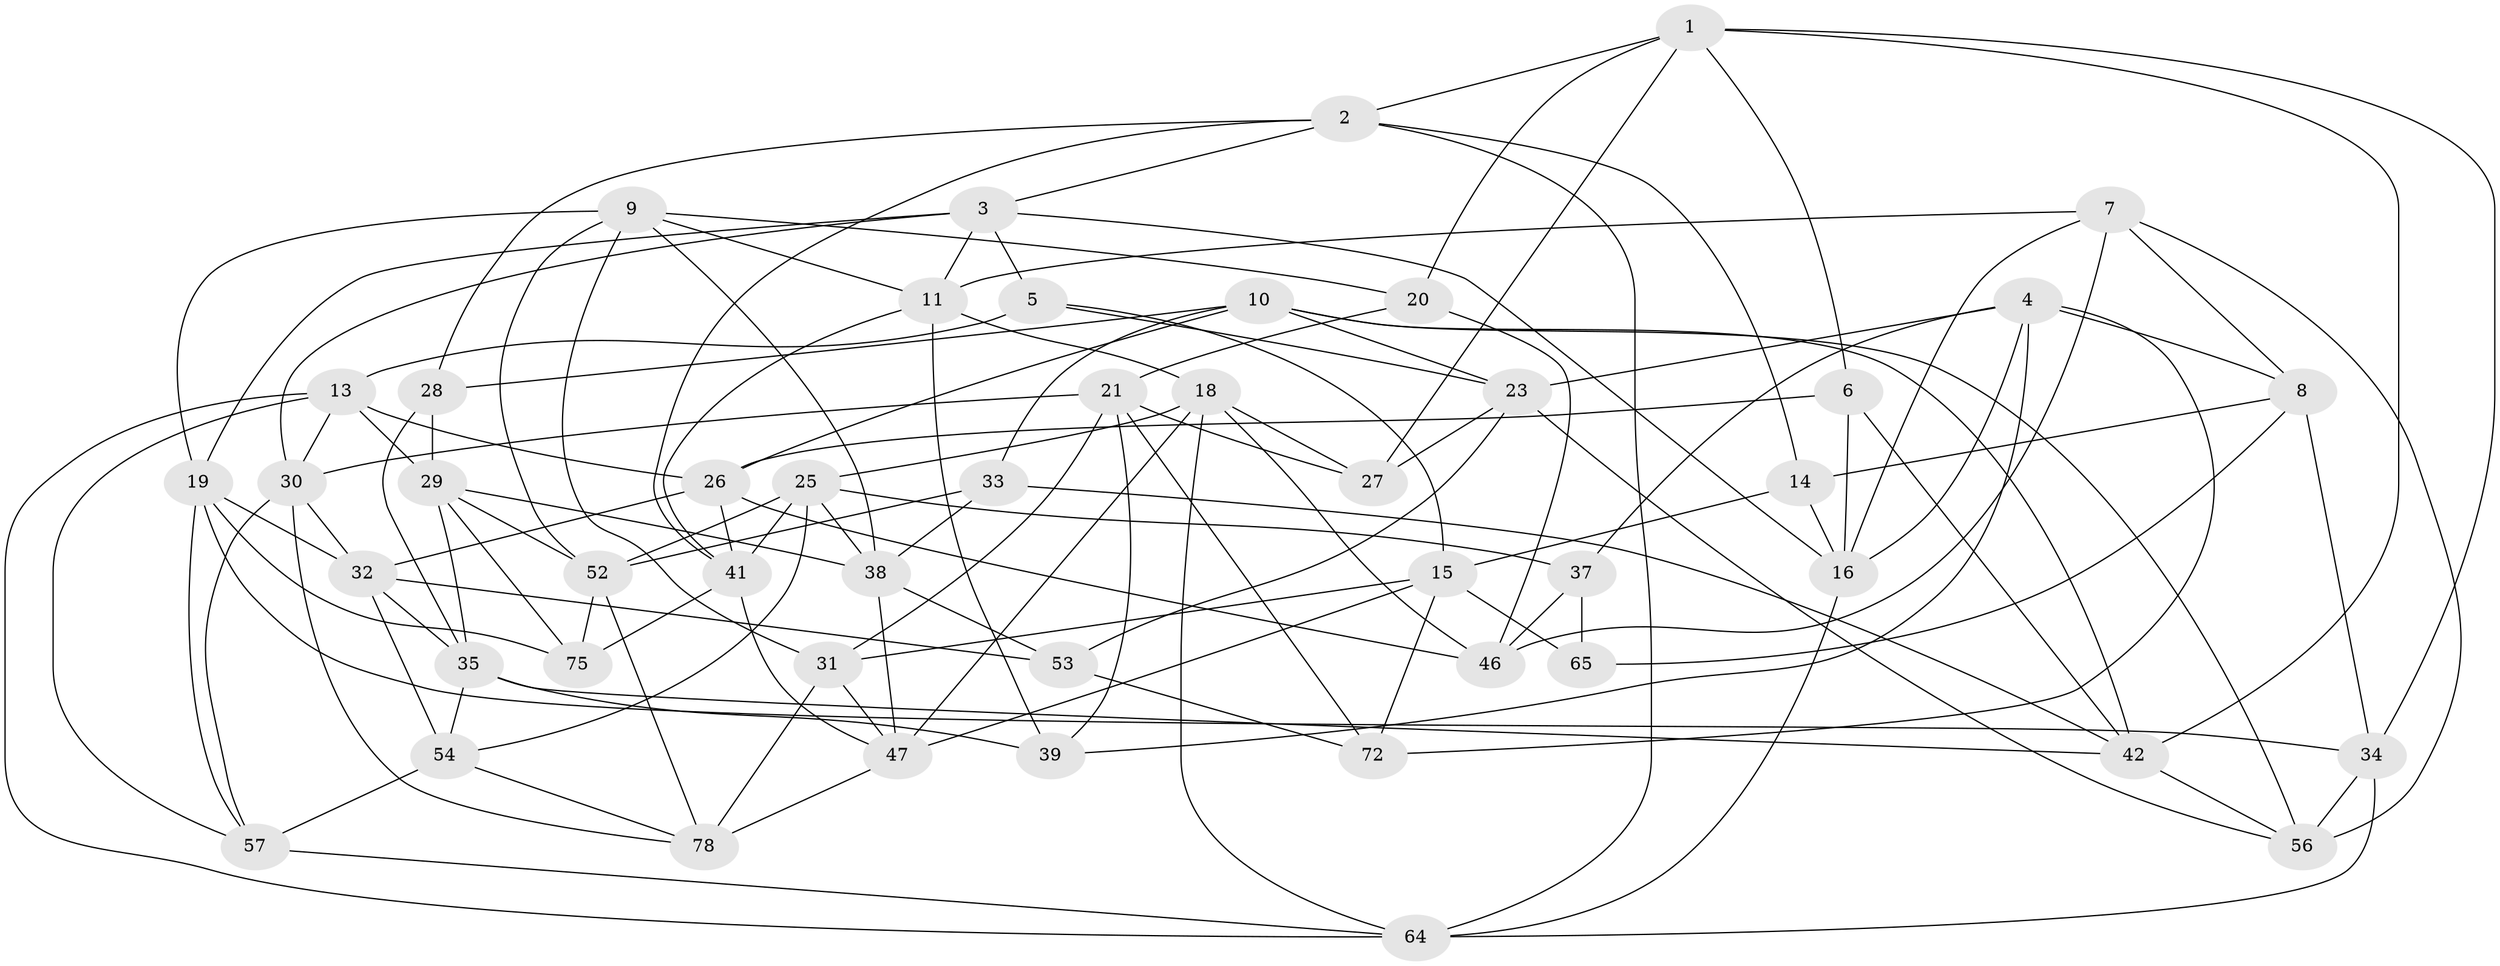 // original degree distribution, {4: 1.0}
// Generated by graph-tools (version 1.1) at 2025/11/02/27/25 16:11:49]
// undirected, 48 vertices, 126 edges
graph export_dot {
graph [start="1"]
  node [color=gray90,style=filled];
  1 [super="+45"];
  2 [super="+22"];
  3 [super="+61"];
  4 [super="+71"];
  5;
  6;
  7 [super="+50"];
  8 [super="+24"];
  9 [super="+17"];
  10 [super="+49"];
  11 [super="+12"];
  13 [super="+36"];
  14;
  15 [super="+48"];
  16 [super="+69"];
  18 [super="+74"];
  19 [super="+76"];
  20;
  21 [super="+67"];
  23 [super="+40"];
  25 [super="+63"];
  26 [super="+70"];
  27;
  28;
  29 [super="+68"];
  30 [super="+73"];
  31 [super="+60"];
  32 [super="+55"];
  33;
  34 [super="+62"];
  35 [super="+79"];
  37;
  38 [super="+51"];
  39;
  41 [super="+44"];
  42 [super="+43"];
  46 [super="+80"];
  47 [super="+77"];
  52 [super="+58"];
  53;
  54 [super="+81"];
  56 [super="+59"];
  57 [super="+66"];
  64 [super="+83"];
  65;
  72;
  75;
  78 [super="+82"];
  1 -- 34;
  1 -- 2;
  1 -- 20;
  1 -- 42;
  1 -- 27;
  1 -- 6;
  2 -- 28;
  2 -- 14;
  2 -- 64;
  2 -- 41;
  2 -- 3;
  3 -- 5;
  3 -- 19;
  3 -- 30;
  3 -- 11;
  3 -- 16;
  4 -- 72;
  4 -- 37;
  4 -- 8;
  4 -- 23;
  4 -- 39;
  4 -- 16;
  5 -- 15;
  5 -- 23;
  5 -- 13;
  6 -- 16;
  6 -- 42;
  6 -- 26;
  7 -- 46 [weight=2];
  7 -- 8;
  7 -- 16;
  7 -- 11;
  7 -- 56;
  8 -- 14;
  8 -- 65 [weight=2];
  8 -- 34;
  9 -- 38;
  9 -- 11;
  9 -- 52;
  9 -- 20;
  9 -- 31;
  9 -- 19;
  10 -- 42;
  10 -- 26;
  10 -- 23;
  10 -- 33;
  10 -- 28;
  10 -- 56;
  11 -- 39;
  11 -- 41;
  11 -- 18;
  13 -- 64;
  13 -- 30;
  13 -- 57;
  13 -- 29;
  13 -- 26;
  14 -- 16;
  14 -- 15;
  15 -- 72;
  15 -- 65;
  15 -- 31;
  15 -- 47;
  16 -- 64;
  18 -- 46;
  18 -- 27;
  18 -- 47;
  18 -- 64;
  18 -- 25;
  19 -- 57;
  19 -- 32;
  19 -- 75;
  19 -- 34;
  20 -- 21;
  20 -- 46;
  21 -- 27;
  21 -- 72;
  21 -- 39;
  21 -- 30;
  21 -- 31;
  23 -- 27;
  23 -- 56;
  23 -- 53;
  25 -- 38;
  25 -- 52;
  25 -- 37;
  25 -- 54;
  25 -- 41;
  26 -- 41;
  26 -- 32;
  26 -- 46;
  28 -- 29;
  28 -- 35;
  29 -- 75;
  29 -- 52;
  29 -- 38;
  29 -- 35;
  30 -- 32;
  30 -- 57;
  30 -- 78;
  31 -- 78 [weight=2];
  31 -- 47;
  32 -- 53;
  32 -- 35;
  32 -- 54;
  33 -- 42;
  33 -- 38;
  33 -- 52;
  34 -- 64;
  34 -- 56 [weight=2];
  35 -- 42;
  35 -- 39;
  35 -- 54;
  37 -- 65;
  37 -- 46;
  38 -- 53;
  38 -- 47;
  41 -- 75;
  41 -- 47;
  42 -- 56;
  47 -- 78;
  52 -- 75;
  52 -- 78;
  53 -- 72;
  54 -- 57 [weight=2];
  54 -- 78;
  57 -- 64;
}
